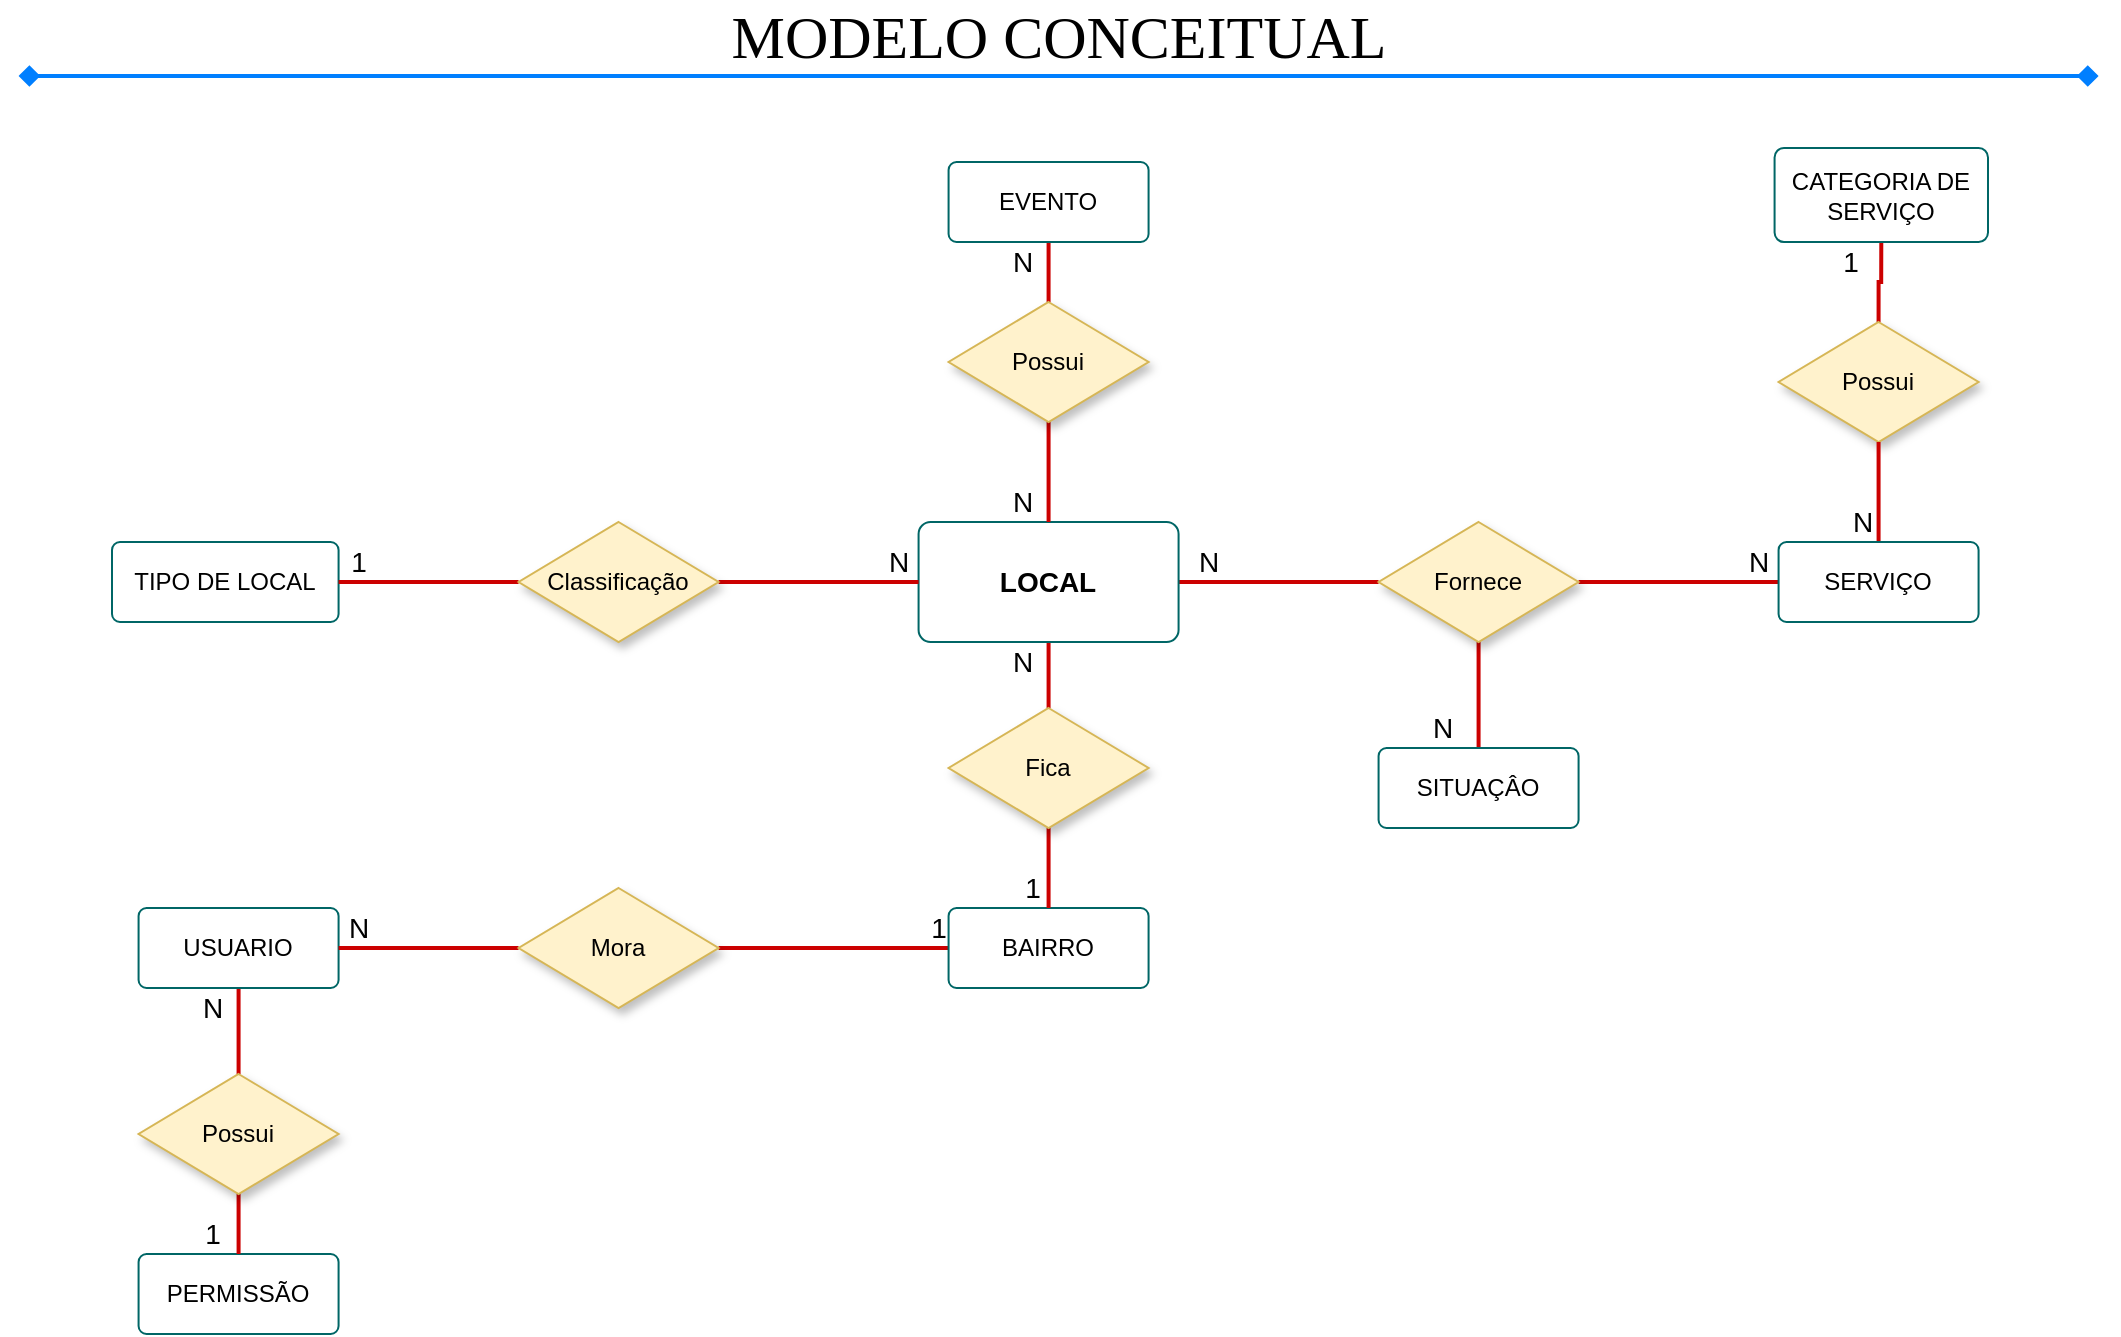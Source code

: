 <mxfile version="12.4.9" type="device" pages="2"><diagram id="Khms1wKNz4AbhcjR71mh" name="MODELO CONCEITUAL"><mxGraphModel dx="739" dy="393" grid="1" gridSize="10" guides="1" tooltips="1" connect="1" arrows="1" fold="1" page="1" pageScale="1" pageWidth="1169" pageHeight="827" math="0" shadow="0"><root><mxCell id="0"/><mxCell id="1" parent="0"/><mxCell id="tvv3dvZF3-pSpHwrGUTi-2" value="" style="endArrow=diamond;html=1;strokeColor=#007FFF;shadow=0;comic=0;strokeWidth=2;targetPerimeterSpacing=3;sourcePerimeterSpacing=7;endFill=1;startArrow=diamond;startFill=1;" parent="1" edge="1"><mxGeometry width="50" height="50" relative="1" as="geometry"><mxPoint x="63.29" y="104" as="sourcePoint"/><mxPoint x="1103.29" y="104" as="targetPoint"/></mxGeometry></mxCell><mxCell id="tvv3dvZF3-pSpHwrGUTi-3" value="&lt;font face=&quot;Lucida Console&quot; style=&quot;font-size: 30px&quot;&gt;MODELO CONCEITUAL&lt;/font&gt;" style="text;html=1;align=center;verticalAlign=middle;resizable=0;points=[];autosize=1;" parent="1" vertex="1"><mxGeometry x="423.29" y="74" width="320" height="20" as="geometry"/></mxCell><mxCell id="tvv3dvZF3-pSpHwrGUTi-4" value="TIPO DE LOCAL" style="rounded=1;arcSize=10;whiteSpace=wrap;html=1;align=center;shadow=0;glass=0;comic=0;fillColor=#ffffff;gradientColor=none;strokeColor=#006666;perimeterSpacing=0;" parent="1" vertex="1"><mxGeometry x="110" y="337" width="113.29" height="40" as="geometry"/></mxCell><mxCell id="tvv3dvZF3-pSpHwrGUTi-5" value="PERMISSÃO" style="rounded=1;arcSize=10;whiteSpace=wrap;html=1;align=center;shadow=0;glass=0;comic=0;fillColor=none;gradientColor=none;strokeColor=#006666;perimeterSpacing=0;" parent="1" vertex="1"><mxGeometry x="123.29" y="693" width="100" height="40" as="geometry"/></mxCell><mxCell id="tvv3dvZF3-pSpHwrGUTi-38" style="edgeStyle=orthogonalEdgeStyle;rounded=0;comic=0;orthogonalLoop=1;jettySize=auto;html=1;exitX=1;exitY=0.5;exitDx=0;exitDy=0;entryX=0;entryY=0.5;entryDx=0;entryDy=0;shadow=0;startArrow=none;startFill=0;sourcePerimeterSpacing=7;endArrow=none;endFill=0;targetPerimeterSpacing=3;strokeColor=#CC0000;strokeWidth=2;" parent="1" source="tvv3dvZF3-pSpHwrGUTi-6" target="tvv3dvZF3-pSpHwrGUTi-34" edge="1"><mxGeometry relative="1" as="geometry"/></mxCell><mxCell id="iBkvassujofw3E2tyVbw-7" style="edgeStyle=orthogonalEdgeStyle;rounded=0;orthogonalLoop=1;jettySize=auto;html=1;exitX=0.5;exitY=1;exitDx=0;exitDy=0;entryX=0.5;entryY=0;entryDx=0;entryDy=0;endArrow=none;endFill=0;strokeColor=#CC0000;strokeWidth=2;" parent="1" source="tvv3dvZF3-pSpHwrGUTi-6" target="iBkvassujofw3E2tyVbw-6" edge="1"><mxGeometry relative="1" as="geometry"/></mxCell><mxCell id="tvv3dvZF3-pSpHwrGUTi-6" value="&lt;font style=&quot;font-size: 14px&quot;&gt;&lt;b&gt;LOCAL&lt;/b&gt;&lt;/font&gt;" style="rounded=1;arcSize=10;whiteSpace=wrap;html=1;align=center;shadow=0;glass=0;comic=0;fillColor=none;gradientColor=none;strokeWidth=1;perimeterSpacing=0;strokeColor=#006666;" parent="1" vertex="1"><mxGeometry x="513.29" y="327" width="130" height="60" as="geometry"/></mxCell><mxCell id="tvv3dvZF3-pSpHwrGUTi-54" style="edgeStyle=orthogonalEdgeStyle;rounded=0;comic=0;orthogonalLoop=1;jettySize=auto;html=1;exitX=0.5;exitY=1;exitDx=0;exitDy=0;entryX=0.5;entryY=0;entryDx=0;entryDy=0;shadow=0;startArrow=none;startFill=0;sourcePerimeterSpacing=7;endArrow=none;endFill=0;targetPerimeterSpacing=3;strokeColor=#CC0000;strokeWidth=2;" parent="1" source="tvv3dvZF3-pSpHwrGUTi-14" target="tvv3dvZF3-pSpHwrGUTi-53" edge="1"><mxGeometry relative="1" as="geometry"/></mxCell><mxCell id="iBkvassujofw3E2tyVbw-2" style="edgeStyle=orthogonalEdgeStyle;rounded=0;orthogonalLoop=1;jettySize=auto;html=1;exitX=1;exitY=0.5;exitDx=0;exitDy=0;entryX=0;entryY=0.5;entryDx=0;entryDy=0;strokeColor=none;strokeWidth=2;endArrow=none;endFill=0;" parent="1" source="tvv3dvZF3-pSpHwrGUTi-14" target="tvv3dvZF3-pSpHwrGUTi-91" edge="1"><mxGeometry relative="1" as="geometry"/></mxCell><mxCell id="tvv3dvZF3-pSpHwrGUTi-14" value="USUARIO" style="rounded=1;arcSize=10;whiteSpace=wrap;html=1;align=center;shadow=0;glass=0;comic=0;fillColor=none;gradientColor=none;strokeColor=#006666;perimeterSpacing=0;" parent="1" vertex="1"><mxGeometry x="123.29" y="520" width="100" height="40" as="geometry"/></mxCell><mxCell id="tvv3dvZF3-pSpHwrGUTi-59" style="edgeStyle=orthogonalEdgeStyle;rounded=0;comic=0;orthogonalLoop=1;jettySize=auto;html=1;exitX=0.5;exitY=1;exitDx=0;exitDy=0;entryX=0.5;entryY=0;entryDx=0;entryDy=0;shadow=0;startArrow=none;startFill=0;sourcePerimeterSpacing=7;endArrow=none;endFill=0;targetPerimeterSpacing=3;strokeColor=#CC0000;strokeWidth=2;" parent="1" source="tvv3dvZF3-pSpHwrGUTi-23" target="tvv3dvZF3-pSpHwrGUTi-56" edge="1"><mxGeometry relative="1" as="geometry"/></mxCell><mxCell id="tvv3dvZF3-pSpHwrGUTi-23" value="EVENTO" style="rounded=1;arcSize=10;whiteSpace=wrap;html=1;align=center;shadow=0;glass=0;comic=0;fillColor=none;gradientColor=none;strokeColor=#006666;perimeterSpacing=0;" parent="1" vertex="1"><mxGeometry x="528.29" y="147" width="100" height="40" as="geometry"/></mxCell><mxCell id="tvv3dvZF3-pSpHwrGUTi-31" style="edgeStyle=orthogonalEdgeStyle;rounded=0;comic=0;orthogonalLoop=1;jettySize=auto;html=1;exitX=1;exitY=0.5;exitDx=0;exitDy=0;entryX=0;entryY=0.5;entryDx=0;entryDy=0;shadow=0;startArrow=none;startFill=0;sourcePerimeterSpacing=7;endArrow=none;endFill=0;targetPerimeterSpacing=3;strokeColor=#CC0000;strokeWidth=2;" parent="1" source="tvv3dvZF3-pSpHwrGUTi-29" target="tvv3dvZF3-pSpHwrGUTi-6" edge="1"><mxGeometry relative="1" as="geometry"/></mxCell><mxCell id="tvv3dvZF3-pSpHwrGUTi-47" style="edgeStyle=orthogonalEdgeStyle;rounded=0;comic=0;orthogonalLoop=1;jettySize=auto;html=1;exitX=0;exitY=0.5;exitDx=0;exitDy=0;entryX=1;entryY=0.5;entryDx=0;entryDy=0;shadow=0;startArrow=none;startFill=0;sourcePerimeterSpacing=7;endArrow=none;endFill=0;targetPerimeterSpacing=3;strokeColor=#CC0000;strokeWidth=2;" parent="1" source="tvv3dvZF3-pSpHwrGUTi-29" target="tvv3dvZF3-pSpHwrGUTi-4" edge="1"><mxGeometry relative="1" as="geometry"/></mxCell><mxCell id="tvv3dvZF3-pSpHwrGUTi-29" value="Classificação" style="shape=rhombus;perimeter=rhombusPerimeter;whiteSpace=wrap;html=1;align=center;rounded=0;shadow=1;glass=0;comic=0;fillColor=#fff2cc;strokeColor=#d6b656;" parent="1" vertex="1"><mxGeometry x="313.29" y="327" width="100" height="60" as="geometry"/></mxCell><mxCell id="tvv3dvZF3-pSpHwrGUTi-42" style="edgeStyle=orthogonalEdgeStyle;rounded=0;comic=0;orthogonalLoop=1;jettySize=auto;html=1;exitX=0.5;exitY=0;exitDx=0;exitDy=0;entryX=0.5;entryY=1;entryDx=0;entryDy=0;shadow=0;startArrow=none;startFill=0;sourcePerimeterSpacing=7;endArrow=none;endFill=0;targetPerimeterSpacing=3;strokeColor=#CC0000;strokeWidth=2;" parent="1" source="tvv3dvZF3-pSpHwrGUTi-33" target="tvv3dvZF3-pSpHwrGUTi-37" edge="1"><mxGeometry relative="1" as="geometry"/></mxCell><mxCell id="tvv3dvZF3-pSpHwrGUTi-33" value="Possui" style="shape=rhombus;perimeter=rhombusPerimeter;whiteSpace=wrap;html=1;align=center;rounded=0;shadow=1;glass=0;comic=0;fillColor=#fff2cc;strokeColor=#d6b656;" parent="1" vertex="1"><mxGeometry x="943.29" y="227" width="100" height="60" as="geometry"/></mxCell><mxCell id="tvv3dvZF3-pSpHwrGUTi-39" style="edgeStyle=orthogonalEdgeStyle;rounded=0;comic=0;orthogonalLoop=1;jettySize=auto;html=1;exitX=1;exitY=0.5;exitDx=0;exitDy=0;entryX=0;entryY=0.5;entryDx=0;entryDy=0;shadow=0;startArrow=none;startFill=0;sourcePerimeterSpacing=7;endArrow=none;endFill=0;targetPerimeterSpacing=3;strokeColor=#CC0000;strokeWidth=2;" parent="1" source="tvv3dvZF3-pSpHwrGUTi-34" target="tvv3dvZF3-pSpHwrGUTi-36" edge="1"><mxGeometry relative="1" as="geometry"/></mxCell><mxCell id="tvv3dvZF3-pSpHwrGUTi-80" style="edgeStyle=orthogonalEdgeStyle;rounded=0;comic=0;orthogonalLoop=1;jettySize=auto;html=1;exitX=0.5;exitY=1;exitDx=0;exitDy=0;entryX=0.5;entryY=0;entryDx=0;entryDy=0;shadow=0;startArrow=none;startFill=0;sourcePerimeterSpacing=7;endArrow=none;endFill=0;targetPerimeterSpacing=3;strokeColor=#CC0000;strokeWidth=2;" parent="1" source="tvv3dvZF3-pSpHwrGUTi-34" target="tvv3dvZF3-pSpHwrGUTi-48" edge="1"><mxGeometry relative="1" as="geometry"/></mxCell><mxCell id="tvv3dvZF3-pSpHwrGUTi-34" value="Fornece" style="shape=rhombus;perimeter=rhombusPerimeter;whiteSpace=wrap;html=1;align=center;rounded=0;shadow=1;glass=0;comic=0;fillColor=#fff2cc;strokeColor=#d6b656;" parent="1" vertex="1"><mxGeometry x="743.29" y="327" width="100" height="60" as="geometry"/></mxCell><mxCell id="tvv3dvZF3-pSpHwrGUTi-41" style="edgeStyle=orthogonalEdgeStyle;rounded=0;comic=0;orthogonalLoop=1;jettySize=auto;html=1;exitX=0.5;exitY=0;exitDx=0;exitDy=0;shadow=0;startArrow=none;startFill=0;sourcePerimeterSpacing=7;endArrow=none;endFill=0;targetPerimeterSpacing=3;strokeColor=#CC0000;strokeWidth=2;entryX=0.5;entryY=1;entryDx=0;entryDy=0;" parent="1" source="tvv3dvZF3-pSpHwrGUTi-36" target="tvv3dvZF3-pSpHwrGUTi-33" edge="1"><mxGeometry relative="1" as="geometry"><mxPoint x="993.29" y="317" as="targetPoint"/></mxGeometry></mxCell><mxCell id="tvv3dvZF3-pSpHwrGUTi-36" value="SERVIÇO" style="rounded=1;arcSize=10;whiteSpace=wrap;html=1;align=center;shadow=0;glass=0;comic=0;fillColor=none;gradientColor=none;strokeWidth=1;perimeterSpacing=0;strokeColor=#006666;" parent="1" vertex="1"><mxGeometry x="943.29" y="337" width="100" height="40" as="geometry"/></mxCell><mxCell id="tvv3dvZF3-pSpHwrGUTi-37" value="CATEGORIA DE SERVIÇO" style="rounded=1;arcSize=10;whiteSpace=wrap;html=1;align=center;shadow=0;glass=0;comic=0;fillColor=none;gradientColor=none;strokeWidth=1;perimeterSpacing=0;strokeColor=#006666;" parent="1" vertex="1"><mxGeometry x="941.29" y="140" width="106.71" height="47" as="geometry"/></mxCell><mxCell id="tvv3dvZF3-pSpHwrGUTi-48" value="SITUAÇÂO" style="rounded=1;arcSize=10;whiteSpace=wrap;html=1;align=center;shadow=0;glass=0;comic=0;fillColor=none;gradientColor=none;strokeColor=#006666;perimeterSpacing=0;" parent="1" vertex="1"><mxGeometry x="743.29" y="440" width="100" height="40" as="geometry"/></mxCell><mxCell id="tvv3dvZF3-pSpHwrGUTi-55" style="edgeStyle=orthogonalEdgeStyle;rounded=0;comic=0;orthogonalLoop=1;jettySize=auto;html=1;exitX=0.5;exitY=1;exitDx=0;exitDy=0;entryX=0.5;entryY=0;entryDx=0;entryDy=0;shadow=0;startArrow=none;startFill=0;sourcePerimeterSpacing=7;endArrow=none;endFill=0;targetPerimeterSpacing=3;strokeColor=#CC0000;strokeWidth=2;" parent="1" source="tvv3dvZF3-pSpHwrGUTi-53" target="tvv3dvZF3-pSpHwrGUTi-5" edge="1"><mxGeometry relative="1" as="geometry"/></mxCell><mxCell id="tvv3dvZF3-pSpHwrGUTi-53" value="Possui" style="shape=rhombus;perimeter=rhombusPerimeter;whiteSpace=wrap;html=1;align=center;rounded=0;shadow=1;glass=0;comic=0;fillColor=#fff2cc;strokeColor=#d6b656;" parent="1" vertex="1"><mxGeometry x="123.29" y="603" width="100" height="60" as="geometry"/></mxCell><mxCell id="tvv3dvZF3-pSpHwrGUTi-60" style="edgeStyle=orthogonalEdgeStyle;rounded=0;comic=0;orthogonalLoop=1;jettySize=auto;html=1;exitX=0.5;exitY=1;exitDx=0;exitDy=0;entryX=0.5;entryY=0;entryDx=0;entryDy=0;shadow=0;startArrow=none;startFill=0;sourcePerimeterSpacing=7;endArrow=none;endFill=0;targetPerimeterSpacing=3;strokeColor=#CC0000;strokeWidth=2;" parent="1" source="tvv3dvZF3-pSpHwrGUTi-56" target="tvv3dvZF3-pSpHwrGUTi-6" edge="1"><mxGeometry relative="1" as="geometry"><mxPoint x="578.286" y="307.571" as="targetPoint"/></mxGeometry></mxCell><mxCell id="tvv3dvZF3-pSpHwrGUTi-56" value="Possui" style="shape=rhombus;perimeter=rhombusPerimeter;whiteSpace=wrap;html=1;align=center;rounded=0;shadow=1;glass=0;comic=0;fillColor=#fff2cc;strokeColor=#d6b656;" parent="1" vertex="1"><mxGeometry x="528.29" y="217" width="100" height="60" as="geometry"/></mxCell><mxCell id="tvv3dvZF3-pSpHwrGUTi-71" value="1" style="text;html=1;align=center;verticalAlign=middle;resizable=0;points=[];autosize=1;fontSize=14;" parent="1" vertex="1"><mxGeometry x="223.29" y="337" width="20" height="20" as="geometry"/></mxCell><mxCell id="tvv3dvZF3-pSpHwrGUTi-72" value="N" style="text;html=1;align=center;verticalAlign=middle;resizable=0;points=[];autosize=1;fontSize=14;" parent="1" vertex="1"><mxGeometry x="488.29" y="337" width="30" height="20" as="geometry"/></mxCell><mxCell id="tvv3dvZF3-pSpHwrGUTi-74" value="N" style="text;html=1;align=center;verticalAlign=middle;resizable=0;points=[];autosize=1;fontSize=14;" parent="1" vertex="1"><mxGeometry x="918.29" y="337" width="30" height="20" as="geometry"/></mxCell><mxCell id="tvv3dvZF3-pSpHwrGUTi-75" value="N" style="text;html=1;align=center;verticalAlign=middle;resizable=0;points=[];autosize=1;fontSize=14;" parent="1" vertex="1"><mxGeometry x="760" y="420" width="30" height="20" as="geometry"/></mxCell><mxCell id="tvv3dvZF3-pSpHwrGUTi-81" value="N" style="text;html=1;align=center;verticalAlign=middle;resizable=0;points=[];autosize=1;fontSize=14;" parent="1" vertex="1"><mxGeometry x="550" y="307" width="30" height="20" as="geometry"/></mxCell><mxCell id="tvv3dvZF3-pSpHwrGUTi-83" value="N" style="text;html=1;align=center;verticalAlign=middle;resizable=0;points=[];autosize=1;fontSize=14;" parent="1" vertex="1"><mxGeometry x="550" y="187" width="30" height="20" as="geometry"/></mxCell><mxCell id="tvv3dvZF3-pSpHwrGUTi-84" value="N" style="text;html=1;align=center;verticalAlign=middle;resizable=0;points=[];autosize=1;fontSize=14;" parent="1" vertex="1"><mxGeometry x="643.29" y="337" width="30" height="20" as="geometry"/></mxCell><mxCell id="iBkvassujofw3E2tyVbw-3" style="edgeStyle=orthogonalEdgeStyle;rounded=0;orthogonalLoop=1;jettySize=auto;html=1;exitX=0;exitY=0.5;exitDx=0;exitDy=0;endArrow=none;endFill=0;strokeColor=#CC0000;strokeWidth=2;" parent="1" source="tvv3dvZF3-pSpHwrGUTi-91" target="tvv3dvZF3-pSpHwrGUTi-14" edge="1"><mxGeometry relative="1" as="geometry"/></mxCell><mxCell id="iBkvassujofw3E2tyVbw-4" style="edgeStyle=orthogonalEdgeStyle;rounded=0;orthogonalLoop=1;jettySize=auto;html=1;exitX=1;exitY=0.5;exitDx=0;exitDy=0;entryX=0;entryY=0.5;entryDx=0;entryDy=0;endArrow=none;endFill=0;strokeColor=#CC0000;strokeWidth=2;" parent="1" source="tvv3dvZF3-pSpHwrGUTi-91" target="iBkvassujofw3E2tyVbw-1" edge="1"><mxGeometry relative="1" as="geometry"/></mxCell><mxCell id="tvv3dvZF3-pSpHwrGUTi-91" value="Mora" style="shape=rhombus;perimeter=rhombusPerimeter;whiteSpace=wrap;html=1;align=center;rounded=0;shadow=1;glass=0;comic=0;fillColor=#fff2cc;strokeColor=#d6b656;" parent="1" vertex="1"><mxGeometry x="313.29" y="510" width="100" height="60" as="geometry"/></mxCell><mxCell id="tvv3dvZF3-pSpHwrGUTi-100" value="1" style="text;html=1;align=center;verticalAlign=middle;resizable=0;points=[];autosize=1;fontSize=14;" parent="1" vertex="1"><mxGeometry x="150" y="673" width="20" height="20" as="geometry"/></mxCell><mxCell id="tvv3dvZF3-pSpHwrGUTi-102" value="N" style="text;html=1;align=center;verticalAlign=middle;resizable=0;points=[];autosize=1;fontSize=14;" parent="1" vertex="1"><mxGeometry x="145.0" y="560" width="30" height="20" as="geometry"/></mxCell><mxCell id="tvv3dvZF3-pSpHwrGUTi-104" value="N" style="text;html=1;align=center;verticalAlign=middle;resizable=0;points=[];autosize=1;fontSize=14;" parent="1" vertex="1"><mxGeometry x="218.29" y="520" width="30" height="20" as="geometry"/></mxCell><mxCell id="tvv3dvZF3-pSpHwrGUTi-110" value="N" style="text;html=1;align=center;verticalAlign=middle;resizable=0;points=[];autosize=1;fontSize=14;" parent="1" vertex="1"><mxGeometry x="970" y="317" width="30" height="20" as="geometry"/></mxCell><mxCell id="tvv3dvZF3-pSpHwrGUTi-112" value="1" style="text;html=1;align=center;verticalAlign=middle;resizable=0;points=[];autosize=1;fontSize=14;" parent="1" vertex="1"><mxGeometry x="968.93" y="187" width="20" height="20" as="geometry"/></mxCell><mxCell id="iBkvassujofw3E2tyVbw-1" value="BAIRRO" style="rounded=1;arcSize=10;whiteSpace=wrap;html=1;align=center;shadow=0;glass=0;comic=0;fillColor=none;gradientColor=none;strokeColor=#006666;perimeterSpacing=0;" parent="1" vertex="1"><mxGeometry x="528.29" y="520" width="100" height="40" as="geometry"/></mxCell><mxCell id="iBkvassujofw3E2tyVbw-5" value="1" style="text;html=1;align=center;verticalAlign=middle;resizable=0;points=[];autosize=1;fontSize=14;" parent="1" vertex="1"><mxGeometry x="513.29" y="520" width="20" height="20" as="geometry"/></mxCell><mxCell id="iBkvassujofw3E2tyVbw-8" style="edgeStyle=orthogonalEdgeStyle;rounded=0;orthogonalLoop=1;jettySize=auto;html=1;exitX=0.5;exitY=1;exitDx=0;exitDy=0;entryX=0.5;entryY=0;entryDx=0;entryDy=0;endArrow=none;endFill=0;strokeColor=#CC0000;strokeWidth=2;" parent="1" source="iBkvassujofw3E2tyVbw-6" target="iBkvassujofw3E2tyVbw-1" edge="1"><mxGeometry relative="1" as="geometry"/></mxCell><mxCell id="iBkvassujofw3E2tyVbw-6" value="Fica" style="shape=rhombus;perimeter=rhombusPerimeter;whiteSpace=wrap;html=1;align=center;rounded=0;shadow=1;glass=0;comic=0;fillColor=#fff2cc;strokeColor=#d6b656;" parent="1" vertex="1"><mxGeometry x="528.29" y="420" width="100" height="60" as="geometry"/></mxCell><mxCell id="iBkvassujofw3E2tyVbw-9" value="1" style="text;html=1;align=center;verticalAlign=middle;resizable=0;points=[];autosize=1;fontSize=14;" parent="1" vertex="1"><mxGeometry x="560" y="500" width="20" height="20" as="geometry"/></mxCell><mxCell id="iBkvassujofw3E2tyVbw-11" value="N" style="text;html=1;align=center;verticalAlign=middle;resizable=0;points=[];autosize=1;fontSize=14;" parent="1" vertex="1"><mxGeometry x="550" y="387" width="30" height="20" as="geometry"/></mxCell></root></mxGraphModel></diagram><diagram id="lwx9jkAVAc94Fm225BPm" name="MODELO LÓGICO"><mxGraphModel dx="1232" dy="655" grid="1" gridSize="10" guides="1" tooltips="1" connect="1" arrows="1" fold="1" page="1" pageScale="1" pageWidth="1169" pageHeight="827" math="0" shadow="0"><root><mxCell id="I4Ug3V2UQ2K6phoV39cH-0"/><mxCell id="I4Ug3V2UQ2K6phoV39cH-1" parent="I4Ug3V2UQ2K6phoV39cH-0"/><mxCell id="keiUx2ehNSkFtJ0cp4pg-2" value="Categoria" style="swimlane;fontStyle=1;childLayout=stackLayout;horizontal=1;startSize=26;fillColor=#e0e0e0;horizontalStack=0;resizeParent=1;resizeParentMax=0;resizeLast=0;collapsible=1;marginBottom=0;swimlaneFillColor=#ffffff;align=center;fontSize=12;" parent="I4Ug3V2UQ2K6phoV39cH-1" vertex="1"><mxGeometry x="840" y="130" width="230" height="82" as="geometry"><mxRectangle x="930" y="160" width="90" height="26" as="alternateBounds"/></mxGeometry></mxCell><mxCell id="keiUx2ehNSkFtJ0cp4pg-3" value="IdCategoria : int" style="shape=partialRectangle;top=0;left=0;right=0;bottom=1;align=left;verticalAlign=middle;fillColor=none;spacingLeft=34;spacingRight=4;overflow=hidden;rotatable=0;points=[[0,0.5],[1,0.5]];portConstraint=eastwest;dropTarget=0;fontStyle=5;fontSize=12;" parent="keiUx2ehNSkFtJ0cp4pg-2" vertex="1"><mxGeometry y="26" width="230" height="30" as="geometry"/></mxCell><mxCell id="keiUx2ehNSkFtJ0cp4pg-4" value="PK" style="shape=partialRectangle;top=0;left=0;bottom=0;fillColor=none;align=left;verticalAlign=middle;spacingLeft=4;spacingRight=4;overflow=hidden;rotatable=0;points=[];portConstraint=eastwest;part=1;fontSize=12;" parent="keiUx2ehNSkFtJ0cp4pg-3" vertex="1" connectable="0"><mxGeometry width="30" height="30" as="geometry"/></mxCell><mxCell id="keiUx2ehNSkFtJ0cp4pg-5" value="NomeCategoria : VARCHAR(255)" style="shape=partialRectangle;top=0;left=0;right=0;bottom=0;align=left;verticalAlign=top;fillColor=none;spacingLeft=34;spacingRight=4;overflow=hidden;rotatable=0;points=[[0,0.5],[1,0.5]];portConstraint=eastwest;dropTarget=0;fontSize=12;" parent="keiUx2ehNSkFtJ0cp4pg-2" vertex="1"><mxGeometry y="56" width="230" height="26" as="geometry"/></mxCell><mxCell id="keiUx2ehNSkFtJ0cp4pg-6" value="" style="shape=partialRectangle;top=0;left=0;bottom=0;fillColor=none;align=left;verticalAlign=top;spacingLeft=4;spacingRight=4;overflow=hidden;rotatable=0;points=[];portConstraint=eastwest;part=1;fontSize=12;" parent="keiUx2ehNSkFtJ0cp4pg-5" vertex="1" connectable="0"><mxGeometry width="30" height="26" as="geometry"/></mxCell><mxCell id="keiUx2ehNSkFtJ0cp4pg-9" value="TipoLocal" style="swimlane;fontStyle=1;childLayout=stackLayout;horizontal=1;startSize=26;fillColor=#e0e0e0;horizontalStack=0;resizeParent=1;resizeParentMax=0;resizeLast=0;collapsible=1;marginBottom=0;swimlaneFillColor=#ffffff;align=center;fontSize=12;" parent="I4Ug3V2UQ2K6phoV39cH-1" vertex="1"><mxGeometry x="467.93" y="550" width="230" height="82" as="geometry"/></mxCell><mxCell id="keiUx2ehNSkFtJ0cp4pg-10" value="IdTipoLocal : int" style="shape=partialRectangle;top=0;left=0;right=0;bottom=1;align=left;verticalAlign=middle;fillColor=none;spacingLeft=34;spacingRight=4;overflow=hidden;rotatable=0;points=[[0,0.5],[1,0.5]];portConstraint=eastwest;dropTarget=0;fontStyle=5;fontSize=12;" parent="keiUx2ehNSkFtJ0cp4pg-9" vertex="1"><mxGeometry y="26" width="230" height="30" as="geometry"/></mxCell><mxCell id="keiUx2ehNSkFtJ0cp4pg-11" value="PK" style="shape=partialRectangle;top=0;left=0;bottom=0;fillColor=none;align=left;verticalAlign=middle;spacingLeft=4;spacingRight=4;overflow=hidden;rotatable=0;points=[];portConstraint=eastwest;part=1;fontSize=12;" parent="keiUx2ehNSkFtJ0cp4pg-10" vertex="1" connectable="0"><mxGeometry width="30" height="30" as="geometry"/></mxCell><mxCell id="keiUx2ehNSkFtJ0cp4pg-12" value="NomeTipoLocal : VARCHAR(255)" style="shape=partialRectangle;top=0;left=0;right=0;bottom=0;align=left;verticalAlign=top;fillColor=none;spacingLeft=34;spacingRight=4;overflow=hidden;rotatable=0;points=[[0,0.5],[1,0.5]];portConstraint=eastwest;dropTarget=0;fontSize=12;" parent="keiUx2ehNSkFtJ0cp4pg-9" vertex="1"><mxGeometry y="56" width="230" height="26" as="geometry"/></mxCell><mxCell id="keiUx2ehNSkFtJ0cp4pg-13" value="" style="shape=partialRectangle;top=0;left=0;bottom=0;fillColor=none;align=left;verticalAlign=top;spacingLeft=4;spacingRight=4;overflow=hidden;rotatable=0;points=[];portConstraint=eastwest;part=1;fontSize=12;" parent="keiUx2ehNSkFtJ0cp4pg-12" vertex="1" connectable="0"><mxGeometry width="30" height="26" as="geometry"/></mxCell><mxCell id="keiUx2ehNSkFtJ0cp4pg-16" value="Permissao" style="swimlane;fontStyle=1;childLayout=stackLayout;horizontal=1;startSize=26;fillColor=#e0e0e0;horizontalStack=0;resizeParent=1;resizeParentMax=0;resizeLast=0;collapsible=1;marginBottom=0;swimlaneFillColor=#ffffff;align=center;fontSize=12;" parent="I4Ug3V2UQ2K6phoV39cH-1" vertex="1"><mxGeometry x="105.43" y="700" width="230.14" height="82" as="geometry"/></mxCell><mxCell id="keiUx2ehNSkFtJ0cp4pg-17" value="IdPermissao : int" style="shape=partialRectangle;top=0;left=0;right=0;bottom=1;align=left;verticalAlign=middle;fillColor=none;spacingLeft=34;spacingRight=4;overflow=hidden;rotatable=0;points=[[0,0.5],[1,0.5]];portConstraint=eastwest;dropTarget=0;fontStyle=5;fontSize=12;" parent="keiUx2ehNSkFtJ0cp4pg-16" vertex="1"><mxGeometry y="26" width="230.14" height="30" as="geometry"/></mxCell><mxCell id="keiUx2ehNSkFtJ0cp4pg-18" value="PK" style="shape=partialRectangle;top=0;left=0;bottom=0;fillColor=none;align=left;verticalAlign=middle;spacingLeft=4;spacingRight=4;overflow=hidden;rotatable=0;points=[];portConstraint=eastwest;part=1;fontSize=12;" parent="keiUx2ehNSkFtJ0cp4pg-17" vertex="1" connectable="0"><mxGeometry width="30.48" height="30" as="geometry"/></mxCell><mxCell id="keiUx2ehNSkFtJ0cp4pg-19" value="NomePermissao : VARCHAR(255)" style="shape=partialRectangle;top=0;left=0;right=0;bottom=0;align=left;verticalAlign=top;fillColor=none;spacingLeft=34;spacingRight=4;overflow=hidden;rotatable=0;points=[[0,0.5],[1,0.5]];portConstraint=eastwest;dropTarget=0;fontSize=12;" parent="keiUx2ehNSkFtJ0cp4pg-16" vertex="1"><mxGeometry y="56" width="230.14" height="26" as="geometry"/></mxCell><mxCell id="keiUx2ehNSkFtJ0cp4pg-20" value="" style="shape=partialRectangle;top=0;left=0;bottom=0;fillColor=none;align=left;verticalAlign=top;spacingLeft=4;spacingRight=4;overflow=hidden;rotatable=0;points=[];portConstraint=eastwest;part=1;fontSize=12;" parent="keiUx2ehNSkFtJ0cp4pg-19" vertex="1" connectable="0"><mxGeometry width="30" height="26" as="geometry"/></mxCell><mxCell id="keiUx2ehNSkFtJ0cp4pg-23" value="Evento" style="swimlane;fontStyle=1;childLayout=stackLayout;horizontal=1;startSize=26;fillColor=#e0e0e0;horizontalStack=0;resizeParent=1;resizeParentMax=0;resizeLast=0;collapsible=1;marginBottom=0;swimlaneFillColor=#ffffff;align=center;fontSize=12;" parent="I4Ug3V2UQ2K6phoV39cH-1" vertex="1"><mxGeometry x="80" y="130" width="220" height="170" as="geometry"/></mxCell><mxCell id="keiUx2ehNSkFtJ0cp4pg-24" value="IdEvento : int" style="shape=partialRectangle;top=0;left=0;right=0;bottom=1;align=left;verticalAlign=middle;fillColor=none;spacingLeft=34;spacingRight=4;overflow=hidden;rotatable=0;points=[[0,0.5],[1,0.5]];portConstraint=eastwest;dropTarget=0;fontStyle=5;fontSize=12;" parent="keiUx2ehNSkFtJ0cp4pg-23" vertex="1"><mxGeometry y="26" width="220" height="30" as="geometry"/></mxCell><mxCell id="keiUx2ehNSkFtJ0cp4pg-25" value="PK" style="shape=partialRectangle;top=0;left=0;bottom=0;fillColor=none;align=left;verticalAlign=middle;spacingLeft=4;spacingRight=4;overflow=hidden;rotatable=0;points=[];portConstraint=eastwest;part=1;fontSize=12;" parent="keiUx2ehNSkFtJ0cp4pg-24" vertex="1" connectable="0"><mxGeometry width="30" height="30" as="geometry"/></mxCell><mxCell id="keiUx2ehNSkFtJ0cp4pg-26" value="NomeEvento : VARCHAR(255)" style="shape=partialRectangle;top=0;left=0;right=0;bottom=0;align=left;verticalAlign=top;fillColor=none;spacingLeft=34;spacingRight=4;overflow=hidden;rotatable=0;points=[[0,0.5],[1,0.5]];portConstraint=eastwest;dropTarget=0;fontSize=12;" parent="keiUx2ehNSkFtJ0cp4pg-23" vertex="1"><mxGeometry y="56" width="220" height="26" as="geometry"/></mxCell><mxCell id="keiUx2ehNSkFtJ0cp4pg-27" value="" style="shape=partialRectangle;top=0;left=0;bottom=0;fillColor=none;align=left;verticalAlign=top;spacingLeft=4;spacingRight=4;overflow=hidden;rotatable=0;points=[];portConstraint=eastwest;part=1;fontSize=12;" parent="keiUx2ehNSkFtJ0cp4pg-26" vertex="1" connectable="0"><mxGeometry width="30" height="26" as="geometry"/></mxCell><mxCell id="keiUx2ehNSkFtJ0cp4pg-28" value="Descricao : Text" style="shape=partialRectangle;top=0;left=0;right=0;bottom=0;align=left;verticalAlign=top;fillColor=none;spacingLeft=34;spacingRight=4;overflow=hidden;rotatable=0;points=[[0,0.5],[1,0.5]];portConstraint=eastwest;dropTarget=0;fontSize=12;" parent="keiUx2ehNSkFtJ0cp4pg-23" vertex="1"><mxGeometry y="82" width="220" height="26" as="geometry"/></mxCell><mxCell id="keiUx2ehNSkFtJ0cp4pg-29" value="" style="shape=partialRectangle;top=0;left=0;bottom=0;fillColor=none;align=left;verticalAlign=top;spacingLeft=4;spacingRight=4;overflow=hidden;rotatable=0;points=[];portConstraint=eastwest;part=1;fontSize=12;" parent="keiUx2ehNSkFtJ0cp4pg-28" vertex="1" connectable="0"><mxGeometry width="30" height="26" as="geometry"/></mxCell><mxCell id="keiUx2ehNSkFtJ0cp4pg-30" value="DataInicio : DATE" style="shape=partialRectangle;top=0;left=0;right=0;bottom=0;align=left;verticalAlign=top;fillColor=none;spacingLeft=34;spacingRight=4;overflow=hidden;rotatable=0;points=[[0,0.5],[1,0.5]];portConstraint=eastwest;dropTarget=0;fontSize=12;" parent="keiUx2ehNSkFtJ0cp4pg-23" vertex="1"><mxGeometry y="108" width="220" height="26" as="geometry"/></mxCell><mxCell id="keiUx2ehNSkFtJ0cp4pg-31" value="" style="shape=partialRectangle;top=0;left=0;bottom=0;fillColor=none;align=left;verticalAlign=top;spacingLeft=4;spacingRight=4;overflow=hidden;rotatable=0;points=[];portConstraint=eastwest;part=1;fontSize=12;" parent="keiUx2ehNSkFtJ0cp4pg-30" vertex="1" connectable="0"><mxGeometry width="30" height="26" as="geometry"/></mxCell><mxCell id="keiUx2ehNSkFtJ0cp4pg-32" value="DataTermino: DATE" style="shape=partialRectangle;top=0;left=0;right=0;bottom=0;align=left;verticalAlign=top;fillColor=none;spacingLeft=34;spacingRight=4;overflow=hidden;rotatable=0;points=[[0,0.5],[1,0.5]];portConstraint=eastwest;dropTarget=0;fontSize=12;" parent="keiUx2ehNSkFtJ0cp4pg-23" vertex="1"><mxGeometry y="134" width="220" height="26" as="geometry"/></mxCell><mxCell id="keiUx2ehNSkFtJ0cp4pg-33" value="" style="shape=partialRectangle;top=0;left=0;bottom=0;fillColor=none;align=left;verticalAlign=top;spacingLeft=4;spacingRight=4;overflow=hidden;rotatable=0;points=[];portConstraint=eastwest;part=1;fontSize=12;" parent="keiUx2ehNSkFtJ0cp4pg-32" vertex="1" connectable="0"><mxGeometry width="30" height="26" as="geometry"/></mxCell><mxCell id="keiUx2ehNSkFtJ0cp4pg-34" value="" style="shape=partialRectangle;top=0;left=0;right=0;bottom=0;align=left;verticalAlign=top;fillColor=none;spacingLeft=34;spacingRight=4;overflow=hidden;rotatable=0;points=[[0,0.5],[1,0.5]];portConstraint=eastwest;dropTarget=0;fontSize=12;" parent="keiUx2ehNSkFtJ0cp4pg-23" vertex="1"><mxGeometry y="160" width="220" height="10" as="geometry"/></mxCell><mxCell id="keiUx2ehNSkFtJ0cp4pg-35" value="" style="shape=partialRectangle;top=0;left=0;bottom=0;fillColor=none;align=left;verticalAlign=top;spacingLeft=4;spacingRight=4;overflow=hidden;rotatable=0;points=[];portConstraint=eastwest;part=1;fontSize=12;" parent="keiUx2ehNSkFtJ0cp4pg-34" vertex="1" connectable="0"><mxGeometry width="30" height="10" as="geometry"/></mxCell><mxCell id="keiUx2ehNSkFtJ0cp4pg-36" value="Servicos" style="swimlane;fontStyle=1;childLayout=stackLayout;horizontal=1;startSize=26;fillColor=#e0e0e0;horizontalStack=0;resizeParent=1;resizeParentMax=0;resizeLast=0;collapsible=1;marginBottom=0;swimlaneFillColor=#ffffff;align=center;fontSize=12;" parent="I4Ug3V2UQ2K6phoV39cH-1" vertex="1"><mxGeometry x="830" y="270" width="240" height="112" as="geometry"/></mxCell><mxCell id="keiUx2ehNSkFtJ0cp4pg-37" value="IdServico : int" style="shape=partialRectangle;top=0;left=0;right=0;bottom=0;align=left;verticalAlign=middle;fillColor=none;spacingLeft=60;spacingRight=4;overflow=hidden;rotatable=0;points=[[0,0.5],[1,0.5]];portConstraint=eastwest;dropTarget=0;fontStyle=5;fontSize=12;" parent="keiUx2ehNSkFtJ0cp4pg-36" vertex="1"><mxGeometry y="26" width="240" height="30" as="geometry"/></mxCell><mxCell id="keiUx2ehNSkFtJ0cp4pg-38" value="PK" style="shape=partialRectangle;fontStyle=1;top=0;left=0;bottom=0;fillColor=none;align=left;verticalAlign=middle;spacingLeft=4;spacingRight=4;overflow=hidden;rotatable=0;points=[];portConstraint=eastwest;part=1;fontSize=12;" parent="keiUx2ehNSkFtJ0cp4pg-37" vertex="1" connectable="0"><mxGeometry width="56" height="30" as="geometry"/></mxCell><mxCell id="keiUx2ehNSkFtJ0cp4pg-39" value="IdCategoria : int" style="shape=partialRectangle;top=0;left=0;right=0;bottom=1;align=left;verticalAlign=middle;fillColor=none;spacingLeft=60;spacingRight=4;overflow=hidden;rotatable=0;points=[[0,0.5],[1,0.5]];portConstraint=eastwest;dropTarget=0;fontStyle=5;fontSize=12;" parent="keiUx2ehNSkFtJ0cp4pg-36" vertex="1"><mxGeometry y="56" width="240" height="30" as="geometry"/></mxCell><mxCell id="keiUx2ehNSkFtJ0cp4pg-40" value="FK1" style="shape=partialRectangle;fontStyle=1;top=0;left=0;bottom=0;fillColor=none;align=left;verticalAlign=middle;spacingLeft=4;spacingRight=4;overflow=hidden;rotatable=0;points=[];portConstraint=eastwest;part=1;fontSize=12;" parent="keiUx2ehNSkFtJ0cp4pg-39" vertex="1" connectable="0"><mxGeometry width="56" height="30" as="geometry"/></mxCell><mxCell id="keiUx2ehNSkFtJ0cp4pg-41" value="NomeServico : VARCHAR(255)" style="shape=partialRectangle;top=0;left=0;right=0;bottom=0;align=left;verticalAlign=top;fillColor=none;spacingLeft=60;spacingRight=4;overflow=hidden;rotatable=0;points=[[0,0.5],[1,0.5]];portConstraint=eastwest;dropTarget=0;fontSize=12;" parent="keiUx2ehNSkFtJ0cp4pg-36" vertex="1"><mxGeometry y="86" width="240" height="26" as="geometry"/></mxCell><mxCell id="keiUx2ehNSkFtJ0cp4pg-42" value="" style="shape=partialRectangle;top=0;left=0;bottom=0;fillColor=none;align=left;verticalAlign=top;spacingLeft=4;spacingRight=4;overflow=hidden;rotatable=0;points=[];portConstraint=eastwest;part=1;fontSize=12;" parent="keiUx2ehNSkFtJ0cp4pg-41" vertex="1" connectable="0"><mxGeometry width="56" height="26" as="geometry"/></mxCell><mxCell id="keiUx2ehNSkFtJ0cp4pg-44" value="Usuario" style="swimlane;fontStyle=1;childLayout=stackLayout;horizontal=1;startSize=26;fillColor=#e0e0e0;horizontalStack=0;resizeParent=1;resizeParentMax=0;resizeLast=0;collapsible=1;marginBottom=0;swimlaneFillColor=#ffffff;align=center;fontSize=12;" parent="I4Ug3V2UQ2K6phoV39cH-1" vertex="1"><mxGeometry x="105.43" y="340" width="240.14" height="294" as="geometry"/></mxCell><mxCell id="keiUx2ehNSkFtJ0cp4pg-45" value="IdUsuario: int" style="shape=partialRectangle;top=0;left=0;right=0;bottom=0;align=left;verticalAlign=middle;fillColor=none;spacingLeft=60;spacingRight=4;overflow=hidden;rotatable=0;points=[[0,0.5],[1,0.5]];portConstraint=eastwest;dropTarget=0;fontStyle=5;fontSize=12;" parent="keiUx2ehNSkFtJ0cp4pg-44" vertex="1"><mxGeometry y="26" width="240.14" height="30" as="geometry"/></mxCell><mxCell id="keiUx2ehNSkFtJ0cp4pg-46" value="PK" style="shape=partialRectangle;fontStyle=1;top=0;left=0;bottom=0;fillColor=none;align=left;verticalAlign=middle;spacingLeft=4;spacingRight=4;overflow=hidden;rotatable=0;points=[];portConstraint=eastwest;part=1;fontSize=12;" parent="keiUx2ehNSkFtJ0cp4pg-45" vertex="1" connectable="0"><mxGeometry width="56" height="30" as="geometry"/></mxCell><mxCell id="keiUx2ehNSkFtJ0cp4pg-47" value="IdPermissao : int" style="shape=partialRectangle;top=0;left=0;right=0;bottom=1;align=left;verticalAlign=middle;fillColor=none;spacingLeft=60;spacingRight=4;overflow=hidden;rotatable=0;points=[[0,0.5],[1,0.5]];portConstraint=eastwest;dropTarget=0;fontStyle=5;fontSize=12;" parent="keiUx2ehNSkFtJ0cp4pg-44" vertex="1"><mxGeometry y="56" width="240.14" height="30" as="geometry"/></mxCell><mxCell id="keiUx2ehNSkFtJ0cp4pg-48" value="FK1" style="shape=partialRectangle;fontStyle=1;top=0;left=0;bottom=0;fillColor=none;align=left;verticalAlign=middle;spacingLeft=4;spacingRight=4;overflow=hidden;rotatable=0;points=[];portConstraint=eastwest;part=1;fontSize=12;" parent="keiUx2ehNSkFtJ0cp4pg-47" vertex="1" connectable="0"><mxGeometry width="56" height="30" as="geometry"/></mxCell><mxCell id="keiUx2ehNSkFtJ0cp4pg-49" value="NomeUsuario : VARCHAR(255)" style="shape=partialRectangle;top=0;left=0;right=0;bottom=0;align=left;verticalAlign=top;fillColor=none;spacingLeft=60;spacingRight=4;overflow=hidden;rotatable=0;points=[[0,0.5],[1,0.5]];portConstraint=eastwest;dropTarget=0;fontSize=12;" parent="keiUx2ehNSkFtJ0cp4pg-44" vertex="1"><mxGeometry y="86" width="240.14" height="26" as="geometry"/></mxCell><mxCell id="keiUx2ehNSkFtJ0cp4pg-50" value="" style="shape=partialRectangle;top=0;left=0;bottom=0;fillColor=none;align=left;verticalAlign=top;spacingLeft=4;spacingRight=4;overflow=hidden;rotatable=0;points=[];portConstraint=eastwest;part=1;fontSize=12;" parent="keiUx2ehNSkFtJ0cp4pg-49" vertex="1" connectable="0"><mxGeometry width="56" height="26" as="geometry"/></mxCell><mxCell id="g5wua9ofaFWGVa1W4L33-0" value="DataNascimetno : DATE" style="shape=partialRectangle;top=0;left=0;right=0;bottom=0;align=left;verticalAlign=top;fillColor=none;spacingLeft=60;spacingRight=4;overflow=hidden;rotatable=0;points=[[0,0.5],[1,0.5]];portConstraint=eastwest;dropTarget=0;fontSize=12;" parent="keiUx2ehNSkFtJ0cp4pg-44" vertex="1"><mxGeometry y="112" width="240.14" height="26" as="geometry"/></mxCell><mxCell id="g5wua9ofaFWGVa1W4L33-1" value="" style="shape=partialRectangle;top=0;left=0;bottom=0;fillColor=none;align=left;verticalAlign=top;spacingLeft=4;spacingRight=4;overflow=hidden;rotatable=0;points=[];portConstraint=eastwest;part=1;fontSize=12;" parent="g5wua9ofaFWGVa1W4L33-0" vertex="1" connectable="0"><mxGeometry width="56" height="26" as="geometry"/></mxCell><mxCell id="keiUx2ehNSkFtJ0cp4pg-51" value="Email : VARCHAR(255)" style="shape=partialRectangle;top=0;left=0;right=0;bottom=0;align=left;verticalAlign=top;fillColor=none;spacingLeft=60;spacingRight=4;overflow=hidden;rotatable=0;points=[[0,0.5],[1,0.5]];portConstraint=eastwest;dropTarget=0;fontSize=12;" parent="keiUx2ehNSkFtJ0cp4pg-44" vertex="1"><mxGeometry y="138" width="240.14" height="26" as="geometry"/></mxCell><mxCell id="keiUx2ehNSkFtJ0cp4pg-52" value="" style="shape=partialRectangle;top=0;left=0;bottom=0;fillColor=none;align=left;verticalAlign=top;spacingLeft=4;spacingRight=4;overflow=hidden;rotatable=0;points=[];portConstraint=eastwest;part=1;fontSize=12;" parent="keiUx2ehNSkFtJ0cp4pg-51" vertex="1" connectable="0"><mxGeometry width="56" height="26" as="geometry"/></mxCell><mxCell id="keiUx2ehNSkFtJ0cp4pg-53" value="Senha : VARCHAR(255)" style="shape=partialRectangle;top=0;left=0;right=0;bottom=0;align=left;verticalAlign=top;fillColor=none;spacingLeft=60;spacingRight=4;overflow=hidden;rotatable=0;points=[[0,0.5],[1,0.5]];portConstraint=eastwest;dropTarget=0;fontSize=12;" parent="keiUx2ehNSkFtJ0cp4pg-44" vertex="1"><mxGeometry y="164" width="240.14" height="26" as="geometry"/></mxCell><mxCell id="keiUx2ehNSkFtJ0cp4pg-54" value="" style="shape=partialRectangle;top=0;left=0;bottom=0;fillColor=none;align=left;verticalAlign=top;spacingLeft=4;spacingRight=4;overflow=hidden;rotatable=0;points=[];portConstraint=eastwest;part=1;fontSize=12;" parent="keiUx2ehNSkFtJ0cp4pg-53" vertex="1" connectable="0"><mxGeometry width="56" height="26" as="geometry"/></mxCell><mxCell id="keiUx2ehNSkFtJ0cp4pg-55" value="Numero : int" style="shape=partialRectangle;top=0;left=0;right=0;bottom=0;align=left;verticalAlign=top;fillColor=none;spacingLeft=60;spacingRight=4;overflow=hidden;rotatable=0;points=[[0,0.5],[1,0.5]];portConstraint=eastwest;dropTarget=0;fontSize=12;" parent="keiUx2ehNSkFtJ0cp4pg-44" vertex="1"><mxGeometry y="190" width="240.14" height="26" as="geometry"/></mxCell><mxCell id="keiUx2ehNSkFtJ0cp4pg-56" value="" style="shape=partialRectangle;top=0;left=0;bottom=0;fillColor=none;align=left;verticalAlign=top;spacingLeft=4;spacingRight=4;overflow=hidden;rotatable=0;points=[];portConstraint=eastwest;part=1;fontSize=12;" parent="keiUx2ehNSkFtJ0cp4pg-55" vertex="1" connectable="0"><mxGeometry width="56" height="26" as="geometry"/></mxCell><mxCell id="keiUx2ehNSkFtJ0cp4pg-57" value="IdBairro : int" style="shape=partialRectangle;top=0;left=0;right=0;bottom=0;align=left;verticalAlign=top;fillColor=none;spacingLeft=60;spacingRight=4;overflow=hidden;rotatable=0;points=[[0,0.5],[1,0.5]];portConstraint=eastwest;dropTarget=0;fontSize=12;" parent="keiUx2ehNSkFtJ0cp4pg-44" vertex="1"><mxGeometry y="216" width="240.14" height="26" as="geometry"/></mxCell><mxCell id="keiUx2ehNSkFtJ0cp4pg-58" value="FK2" style="shape=partialRectangle;top=0;left=0;bottom=0;fillColor=none;align=left;verticalAlign=top;spacingLeft=4;spacingRight=4;overflow=hidden;rotatable=0;points=[];portConstraint=eastwest;part=1;fontSize=12;fontStyle=1" parent="keiUx2ehNSkFtJ0cp4pg-57" vertex="1" connectable="0"><mxGeometry width="56" height="26" as="geometry"/></mxCell><mxCell id="keiUx2ehNSkFtJ0cp4pg-59" value="Logradouro : VARCHAR(255)" style="shape=partialRectangle;top=0;left=0;right=0;bottom=0;align=left;verticalAlign=top;fillColor=none;spacingLeft=60;spacingRight=4;overflow=hidden;rotatable=0;points=[[0,0.5],[1,0.5]];portConstraint=eastwest;dropTarget=0;fontSize=12;" parent="keiUx2ehNSkFtJ0cp4pg-44" vertex="1"><mxGeometry y="242" width="240.14" height="26" as="geometry"/></mxCell><mxCell id="keiUx2ehNSkFtJ0cp4pg-60" value="" style="shape=partialRectangle;top=0;left=0;bottom=0;fillColor=none;align=left;verticalAlign=top;spacingLeft=4;spacingRight=4;overflow=hidden;rotatable=0;points=[];portConstraint=eastwest;part=1;fontSize=12;" parent="keiUx2ehNSkFtJ0cp4pg-59" vertex="1" connectable="0"><mxGeometry width="56" height="26" as="geometry"/></mxCell><mxCell id="keiUx2ehNSkFtJ0cp4pg-61" value="Cep : int" style="shape=partialRectangle;top=0;left=0;right=0;bottom=0;align=left;verticalAlign=top;fillColor=none;spacingLeft=60;spacingRight=4;overflow=hidden;rotatable=0;points=[[0,0.5],[1,0.5]];portConstraint=eastwest;dropTarget=0;fontSize=12;" parent="keiUx2ehNSkFtJ0cp4pg-44" vertex="1"><mxGeometry y="268" width="240.14" height="26" as="geometry"/></mxCell><mxCell id="keiUx2ehNSkFtJ0cp4pg-62" value="" style="shape=partialRectangle;top=0;left=0;bottom=0;fillColor=none;align=left;verticalAlign=top;spacingLeft=4;spacingRight=4;overflow=hidden;rotatable=0;points=[];portConstraint=eastwest;part=1;fontSize=12;" parent="keiUx2ehNSkFtJ0cp4pg-61" vertex="1" connectable="0"><mxGeometry width="56" height="26" as="geometry"/></mxCell><mxCell id="keiUx2ehNSkFtJ0cp4pg-64" value="Local" style="swimlane;fontStyle=1;childLayout=stackLayout;horizontal=1;startSize=26;fillColor=#e0e0e0;horizontalStack=0;resizeParent=1;resizeParentMax=0;resizeLast=0;collapsible=1;marginBottom=0;swimlaneFillColor=#ffffff;align=center;fontSize=12;" parent="I4Ug3V2UQ2K6phoV39cH-1" vertex="1"><mxGeometry x="470" y="264" width="225.85" height="242" as="geometry"/></mxCell><mxCell id="keiUx2ehNSkFtJ0cp4pg-65" value="IdLocal : int" style="shape=partialRectangle;top=0;left=0;right=0;bottom=0;align=left;verticalAlign=middle;fillColor=none;spacingLeft=60;spacingRight=4;overflow=hidden;rotatable=0;points=[[0,0.5],[1,0.5]];portConstraint=eastwest;dropTarget=0;fontStyle=5;fontSize=12;" parent="keiUx2ehNSkFtJ0cp4pg-64" vertex="1"><mxGeometry y="26" width="225.85" height="30" as="geometry"/></mxCell><mxCell id="keiUx2ehNSkFtJ0cp4pg-66" value="PK" style="shape=partialRectangle;fontStyle=1;top=0;left=0;bottom=0;fillColor=none;align=left;verticalAlign=middle;spacingLeft=4;spacingRight=4;overflow=hidden;rotatable=0;points=[];portConstraint=eastwest;part=1;fontSize=12;" parent="keiUx2ehNSkFtJ0cp4pg-65" vertex="1" connectable="0"><mxGeometry width="56" height="30" as="geometry"/></mxCell><mxCell id="keiUx2ehNSkFtJ0cp4pg-67" value="IdTipoLocal : int" style="shape=partialRectangle;top=0;left=0;right=0;bottom=1;align=left;verticalAlign=middle;fillColor=none;spacingLeft=60;spacingRight=4;overflow=hidden;rotatable=0;points=[[0,0.5],[1,0.5]];portConstraint=eastwest;dropTarget=0;fontStyle=5;fontSize=12;" parent="keiUx2ehNSkFtJ0cp4pg-64" vertex="1"><mxGeometry y="56" width="225.85" height="30" as="geometry"/></mxCell><mxCell id="keiUx2ehNSkFtJ0cp4pg-68" value="FK1" style="shape=partialRectangle;fontStyle=1;top=0;left=0;bottom=0;fillColor=none;align=left;verticalAlign=middle;spacingLeft=4;spacingRight=4;overflow=hidden;rotatable=0;points=[];portConstraint=eastwest;part=1;fontSize=12;" parent="keiUx2ehNSkFtJ0cp4pg-67" vertex="1" connectable="0"><mxGeometry width="56" height="30" as="geometry"/></mxCell><mxCell id="keiUx2ehNSkFtJ0cp4pg-69" value="NomeLocal : VARCHAR(255)" style="shape=partialRectangle;top=0;left=0;right=0;bottom=0;align=left;verticalAlign=top;fillColor=none;spacingLeft=60;spacingRight=4;overflow=hidden;rotatable=0;points=[[0,0.5],[1,0.5]];portConstraint=eastwest;dropTarget=0;fontSize=12;" parent="keiUx2ehNSkFtJ0cp4pg-64" vertex="1"><mxGeometry y="86" width="225.85" height="26" as="geometry"/></mxCell><mxCell id="keiUx2ehNSkFtJ0cp4pg-70" value="" style="shape=partialRectangle;top=0;left=0;bottom=0;fillColor=none;align=left;verticalAlign=top;spacingLeft=4;spacingRight=4;overflow=hidden;rotatable=0;points=[];portConstraint=eastwest;part=1;fontSize=12;" parent="keiUx2ehNSkFtJ0cp4pg-69" vertex="1" connectable="0"><mxGeometry width="56" height="26" as="geometry"/></mxCell><mxCell id="keiUx2ehNSkFtJ0cp4pg-71" value="Capacidade : int" style="shape=partialRectangle;top=0;left=0;right=0;bottom=0;align=left;verticalAlign=top;fillColor=none;spacingLeft=60;spacingRight=4;overflow=hidden;rotatable=0;points=[[0,0.5],[1,0.5]];portConstraint=eastwest;dropTarget=0;fontSize=12;" parent="keiUx2ehNSkFtJ0cp4pg-64" vertex="1"><mxGeometry y="112" width="225.85" height="26" as="geometry"/></mxCell><mxCell id="keiUx2ehNSkFtJ0cp4pg-72" value="" style="shape=partialRectangle;top=0;left=0;bottom=0;fillColor=none;align=left;verticalAlign=top;spacingLeft=4;spacingRight=4;overflow=hidden;rotatable=0;points=[];portConstraint=eastwest;part=1;fontSize=12;" parent="keiUx2ehNSkFtJ0cp4pg-71" vertex="1" connectable="0"><mxGeometry width="56" height="26" as="geometry"/></mxCell><mxCell id="keiUx2ehNSkFtJ0cp4pg-73" value="Cep : int" style="shape=partialRectangle;top=0;left=0;right=0;bottom=0;align=left;verticalAlign=top;fillColor=none;spacingLeft=60;spacingRight=4;overflow=hidden;rotatable=0;points=[[0,0.5],[1,0.5]];portConstraint=eastwest;dropTarget=0;fontSize=12;" parent="keiUx2ehNSkFtJ0cp4pg-64" vertex="1"><mxGeometry y="138" width="225.85" height="26" as="geometry"/></mxCell><mxCell id="keiUx2ehNSkFtJ0cp4pg-74" value="" style="shape=partialRectangle;top=0;left=0;bottom=0;fillColor=none;align=left;verticalAlign=top;spacingLeft=4;spacingRight=4;overflow=hidden;rotatable=0;points=[];portConstraint=eastwest;part=1;fontSize=12;" parent="keiUx2ehNSkFtJ0cp4pg-73" vertex="1" connectable="0"><mxGeometry width="56" height="26" as="geometry"/></mxCell><mxCell id="keiUx2ehNSkFtJ0cp4pg-75" value="Logradouro : VARCHAR(255)" style="shape=partialRectangle;top=0;left=0;right=0;bottom=0;align=left;verticalAlign=top;fillColor=none;spacingLeft=60;spacingRight=4;overflow=hidden;rotatable=0;points=[[0,0.5],[1,0.5]];portConstraint=eastwest;dropTarget=0;fontSize=12;" parent="keiUx2ehNSkFtJ0cp4pg-64" vertex="1"><mxGeometry y="164" width="225.85" height="26" as="geometry"/></mxCell><mxCell id="keiUx2ehNSkFtJ0cp4pg-76" value="" style="shape=partialRectangle;top=0;left=0;bottom=0;fillColor=none;align=left;verticalAlign=top;spacingLeft=4;spacingRight=4;overflow=hidden;rotatable=0;points=[];portConstraint=eastwest;part=1;fontSize=12;" parent="keiUx2ehNSkFtJ0cp4pg-75" vertex="1" connectable="0"><mxGeometry width="56" height="26" as="geometry"/></mxCell><mxCell id="keiUx2ehNSkFtJ0cp4pg-77" value="IdBairro : int" style="shape=partialRectangle;top=0;left=0;right=0;bottom=0;align=left;verticalAlign=top;fillColor=none;spacingLeft=60;spacingRight=4;overflow=hidden;rotatable=0;points=[[0,0.5],[1,0.5]];portConstraint=eastwest;dropTarget=0;fontSize=12;" parent="keiUx2ehNSkFtJ0cp4pg-64" vertex="1"><mxGeometry y="190" width="225.85" height="26" as="geometry"/></mxCell><mxCell id="keiUx2ehNSkFtJ0cp4pg-78" value="FK2" style="shape=partialRectangle;top=0;left=0;bottom=0;fillColor=none;align=left;verticalAlign=top;spacingLeft=4;spacingRight=4;overflow=hidden;rotatable=0;points=[];portConstraint=eastwest;part=1;fontSize=12;fontStyle=1" parent="keiUx2ehNSkFtJ0cp4pg-77" vertex="1" connectable="0"><mxGeometry width="56" height="26" as="geometry"/></mxCell><mxCell id="keiUx2ehNSkFtJ0cp4pg-79" value="Numero : int" style="shape=partialRectangle;top=0;left=0;right=0;bottom=0;align=left;verticalAlign=top;fillColor=none;spacingLeft=60;spacingRight=4;overflow=hidden;rotatable=0;points=[[0,0.5],[1,0.5]];portConstraint=eastwest;dropTarget=0;fontSize=12;" parent="keiUx2ehNSkFtJ0cp4pg-64" vertex="1"><mxGeometry y="216" width="225.85" height="26" as="geometry"/></mxCell><mxCell id="keiUx2ehNSkFtJ0cp4pg-80" value="" style="shape=partialRectangle;top=0;left=0;bottom=0;fillColor=none;align=left;verticalAlign=top;spacingLeft=4;spacingRight=4;overflow=hidden;rotatable=0;points=[];portConstraint=eastwest;part=1;fontSize=12;" parent="keiUx2ehNSkFtJ0cp4pg-79" vertex="1" connectable="0"><mxGeometry width="56" height="26" as="geometry"/></mxCell><mxCell id="keiUx2ehNSkFtJ0cp4pg-81" value="Bairro" style="swimlane;fontStyle=1;childLayout=stackLayout;horizontal=1;startSize=26;fillColor=#e0e0e0;horizontalStack=0;resizeParent=1;resizeParentMax=0;resizeLast=0;collapsible=1;marginBottom=0;swimlaneFillColor=#ffffff;align=center;fontSize=12;" parent="I4Ug3V2UQ2K6phoV39cH-1" vertex="1"><mxGeometry x="477.93" y="700" width="220" height="82" as="geometry"/></mxCell><mxCell id="keiUx2ehNSkFtJ0cp4pg-82" value="IdBairro: int" style="shape=partialRectangle;top=0;left=0;right=0;bottom=1;align=left;verticalAlign=middle;fillColor=none;spacingLeft=34;spacingRight=4;overflow=hidden;rotatable=0;points=[[0,0.5],[1,0.5]];portConstraint=eastwest;dropTarget=0;fontStyle=5;fontSize=12;" parent="keiUx2ehNSkFtJ0cp4pg-81" vertex="1"><mxGeometry y="26" width="220" height="30" as="geometry"/></mxCell><mxCell id="keiUx2ehNSkFtJ0cp4pg-83" value="PK" style="shape=partialRectangle;top=0;left=0;bottom=0;fillColor=none;align=left;verticalAlign=middle;spacingLeft=4;spacingRight=4;overflow=hidden;rotatable=0;points=[];portConstraint=eastwest;part=1;fontSize=12;" parent="keiUx2ehNSkFtJ0cp4pg-82" vertex="1" connectable="0"><mxGeometry width="30" height="30" as="geometry"/></mxCell><mxCell id="keiUx2ehNSkFtJ0cp4pg-84" value="NomeBairro: VARCHAR(255)" style="shape=partialRectangle;top=0;left=0;right=0;bottom=0;align=left;verticalAlign=top;fillColor=none;spacingLeft=34;spacingRight=4;overflow=hidden;rotatable=0;points=[[0,0.5],[1,0.5]];portConstraint=eastwest;dropTarget=0;fontSize=12;" parent="keiUx2ehNSkFtJ0cp4pg-81" vertex="1"><mxGeometry y="56" width="220" height="26" as="geometry"/></mxCell><mxCell id="keiUx2ehNSkFtJ0cp4pg-85" value="" style="shape=partialRectangle;top=0;left=0;bottom=0;fillColor=none;align=left;verticalAlign=top;spacingLeft=4;spacingRight=4;overflow=hidden;rotatable=0;points=[];portConstraint=eastwest;part=1;fontSize=12;" parent="keiUx2ehNSkFtJ0cp4pg-84" vertex="1" connectable="0"><mxGeometry width="30" height="26" as="geometry"/></mxCell><mxCell id="keiUx2ehNSkFtJ0cp4pg-90" value="ServicosPrestados" style="swimlane;fontStyle=1;childLayout=stackLayout;horizontal=1;startSize=26;fillColor=#e0e0e0;horizontalStack=0;resizeParent=1;resizeParentMax=0;resizeLast=0;collapsible=1;marginBottom=0;swimlaneFillColor=#ffffff;align=center;fontSize=12;" parent="I4Ug3V2UQ2K6phoV39cH-1" vertex="1"><mxGeometry x="820" y="460" width="250" height="176" as="geometry"/></mxCell><mxCell id="keiUx2ehNSkFtJ0cp4pg-91" value="IdServico : int" style="shape=partialRectangle;top=0;left=0;right=0;bottom=0;align=left;verticalAlign=middle;fillColor=none;spacingLeft=60;spacingRight=4;overflow=hidden;rotatable=0;points=[[0,0.5],[1,0.5]];portConstraint=eastwest;dropTarget=0;fontStyle=5;fontSize=12;" parent="keiUx2ehNSkFtJ0cp4pg-90" vertex="1"><mxGeometry y="26" width="250" height="30" as="geometry"/></mxCell><mxCell id="keiUx2ehNSkFtJ0cp4pg-92" value="FK1" style="shape=partialRectangle;fontStyle=1;top=0;left=0;bottom=0;fillColor=none;align=left;verticalAlign=middle;spacingLeft=4;spacingRight=4;overflow=hidden;rotatable=0;points=[];portConstraint=eastwest;part=1;fontSize=12;" parent="keiUx2ehNSkFtJ0cp4pg-91" vertex="1" connectable="0"><mxGeometry width="56" height="30" as="geometry"/></mxCell><mxCell id="keiUx2ehNSkFtJ0cp4pg-93" value="IdLocal : int" style="shape=partialRectangle;top=0;left=0;right=0;bottom=0;align=left;verticalAlign=middle;fillColor=none;spacingLeft=60;spacingRight=4;overflow=hidden;rotatable=0;points=[[0,0.5],[1,0.5]];portConstraint=eastwest;dropTarget=0;fontStyle=5;fontSize=12;" parent="keiUx2ehNSkFtJ0cp4pg-90" vertex="1"><mxGeometry y="56" width="250" height="30" as="geometry"/></mxCell><mxCell id="keiUx2ehNSkFtJ0cp4pg-94" value="FK2" style="shape=partialRectangle;fontStyle=1;top=0;left=0;bottom=0;fillColor=none;align=left;verticalAlign=middle;spacingLeft=4;spacingRight=4;overflow=hidden;rotatable=0;points=[];portConstraint=eastwest;part=1;fontSize=12;" parent="keiUx2ehNSkFtJ0cp4pg-93" vertex="1" connectable="0"><mxGeometry width="56" height="30" as="geometry"/></mxCell><mxCell id="keiUx2ehNSkFtJ0cp4pg-95" value="IdSituacao : int" style="shape=partialRectangle;top=0;left=0;right=0;bottom=1;align=left;verticalAlign=middle;fillColor=none;spacingLeft=60;spacingRight=4;overflow=hidden;rotatable=0;points=[[0,0.5],[1,0.5]];portConstraint=eastwest;dropTarget=0;fontStyle=5;fontSize=12;" parent="keiUx2ehNSkFtJ0cp4pg-90" vertex="1"><mxGeometry y="86" width="250" height="30" as="geometry"/></mxCell><mxCell id="keiUx2ehNSkFtJ0cp4pg-96" value="FK3" style="shape=partialRectangle;fontStyle=1;top=0;left=0;bottom=0;fillColor=none;align=left;verticalAlign=middle;spacingLeft=4;spacingRight=4;overflow=hidden;rotatable=0;points=[];portConstraint=eastwest;part=1;fontSize=12;" parent="keiUx2ehNSkFtJ0cp4pg-95" vertex="1" connectable="0"><mxGeometry width="56" height="30" as="geometry"/></mxCell><mxCell id="TISoFc9Kjy75Qme0AH3i-4" value="UltimaAtualizacao : DATETIME" style="shape=partialRectangle;top=0;left=0;right=0;bottom=1;align=left;verticalAlign=middle;fillColor=none;spacingLeft=60;spacingRight=4;overflow=hidden;rotatable=0;points=[[0,0.5],[1,0.5]];portConstraint=eastwest;dropTarget=0;fontStyle=4;fontSize=12;" vertex="1" parent="keiUx2ehNSkFtJ0cp4pg-90"><mxGeometry y="116" width="250" height="30" as="geometry"/></mxCell><mxCell id="TISoFc9Kjy75Qme0AH3i-5" value="" style="shape=partialRectangle;fontStyle=1;top=0;left=0;bottom=0;fillColor=none;align=left;verticalAlign=middle;spacingLeft=4;spacingRight=4;overflow=hidden;rotatable=0;points=[];portConstraint=eastwest;part=1;fontSize=12;" vertex="1" connectable="0" parent="TISoFc9Kjy75Qme0AH3i-4"><mxGeometry width="56" height="30" as="geometry"/></mxCell><mxCell id="TISoFc9Kjy75Qme0AH3i-6" value="Ativo : BIT" style="shape=partialRectangle;top=0;left=0;right=0;bottom=1;align=left;verticalAlign=middle;fillColor=none;spacingLeft=60;spacingRight=4;overflow=hidden;rotatable=0;points=[[0,0.5],[1,0.5]];portConstraint=eastwest;dropTarget=0;fontStyle=4;fontSize=12;" vertex="1" parent="keiUx2ehNSkFtJ0cp4pg-90"><mxGeometry y="146" width="250" height="30" as="geometry"/></mxCell><mxCell id="TISoFc9Kjy75Qme0AH3i-7" value="" style="shape=partialRectangle;fontStyle=1;top=0;left=0;bottom=0;fillColor=none;align=left;verticalAlign=middle;spacingLeft=4;spacingRight=4;overflow=hidden;rotatable=0;points=[];portConstraint=eastwest;part=1;fontSize=12;" vertex="1" connectable="0" parent="TISoFc9Kjy75Qme0AH3i-6"><mxGeometry width="56" height="30" as="geometry"/></mxCell><mxCell id="keiUx2ehNSkFtJ0cp4pg-97" value="Situação " style="swimlane;fontStyle=1;childLayout=stackLayout;horizontal=1;startSize=26;fillColor=#e0e0e0;horizontalStack=0;resizeParent=1;resizeParentMax=0;resizeLast=0;collapsible=1;marginBottom=0;swimlaneFillColor=#ffffff;align=center;fontSize=12;" parent="I4Ug3V2UQ2K6phoV39cH-1" vertex="1"><mxGeometry x="820" y="662" width="230" height="108" as="geometry"><mxRectangle x="930" y="160" width="90" height="26" as="alternateBounds"/></mxGeometry></mxCell><mxCell id="keiUx2ehNSkFtJ0cp4pg-98" value="IdSituacao: int" style="shape=partialRectangle;top=0;left=0;right=0;bottom=1;align=left;verticalAlign=middle;fillColor=none;spacingLeft=34;spacingRight=4;overflow=hidden;rotatable=0;points=[[0,0.5],[1,0.5]];portConstraint=eastwest;dropTarget=0;fontStyle=5;fontSize=12;" parent="keiUx2ehNSkFtJ0cp4pg-97" vertex="1"><mxGeometry y="26" width="230" height="30" as="geometry"/></mxCell><mxCell id="keiUx2ehNSkFtJ0cp4pg-99" value="PK" style="shape=partialRectangle;top=0;left=0;bottom=0;fillColor=none;align=left;verticalAlign=middle;spacingLeft=4;spacingRight=4;overflow=hidden;rotatable=0;points=[];portConstraint=eastwest;part=1;fontSize=12;" parent="keiUx2ehNSkFtJ0cp4pg-98" vertex="1" connectable="0"><mxGeometry width="30" height="30" as="geometry"/></mxCell><mxCell id="keiUx2ehNSkFtJ0cp4pg-100" value="NomeSituacao : VARCHAR(255)" style="shape=partialRectangle;top=0;left=0;right=0;bottom=0;align=left;verticalAlign=top;fillColor=none;spacingLeft=34;spacingRight=4;overflow=hidden;rotatable=0;points=[[0,0.5],[1,0.5]];portConstraint=eastwest;dropTarget=0;fontSize=12;" parent="keiUx2ehNSkFtJ0cp4pg-97" vertex="1"><mxGeometry y="56" width="230" height="26" as="geometry"/></mxCell><mxCell id="keiUx2ehNSkFtJ0cp4pg-101" value="" style="shape=partialRectangle;top=0;left=0;bottom=0;fillColor=none;align=left;verticalAlign=top;spacingLeft=4;spacingRight=4;overflow=hidden;rotatable=0;points=[];portConstraint=eastwest;part=1;fontSize=12;" parent="keiUx2ehNSkFtJ0cp4pg-100" vertex="1" connectable="0"><mxGeometry width="30" height="26" as="geometry"/></mxCell><mxCell id="TISoFc9Kjy75Qme0AH3i-0" value="Descricao : TEXT" style="shape=partialRectangle;top=0;left=0;right=0;bottom=0;align=left;verticalAlign=top;fillColor=none;spacingLeft=34;spacingRight=4;overflow=hidden;rotatable=0;points=[[0,0.5],[1,0.5]];portConstraint=eastwest;dropTarget=0;fontSize=12;" vertex="1" parent="keiUx2ehNSkFtJ0cp4pg-97"><mxGeometry y="82" width="230" height="26" as="geometry"/></mxCell><mxCell id="TISoFc9Kjy75Qme0AH3i-1" value="" style="shape=partialRectangle;top=0;left=0;bottom=0;fillColor=none;align=left;verticalAlign=top;spacingLeft=4;spacingRight=4;overflow=hidden;rotatable=0;points=[];portConstraint=eastwest;part=1;fontSize=12;" vertex="1" connectable="0" parent="TISoFc9Kjy75Qme0AH3i-0"><mxGeometry width="30" height="26" as="geometry"/></mxCell><mxCell id="keiUx2ehNSkFtJ0cp4pg-104" value="LocaisEventos" style="swimlane;fontStyle=1;childLayout=stackLayout;horizontal=1;startSize=26;fillColor=#e0e0e0;horizontalStack=0;resizeParent=1;resizeParentMax=0;resizeLast=0;collapsible=1;marginBottom=0;swimlaneFillColor=#ffffff;align=center;fontSize=12;" parent="I4Ug3V2UQ2K6phoV39cH-1" vertex="1"><mxGeometry x="500.0" y="126" width="141.71" height="86" as="geometry"/></mxCell><mxCell id="keiUx2ehNSkFtJ0cp4pg-105" value="IdEvento: int" style="shape=partialRectangle;top=0;left=0;right=0;bottom=0;align=left;verticalAlign=middle;fillColor=none;spacingLeft=60;spacingRight=4;overflow=hidden;rotatable=0;points=[[0,0.5],[1,0.5]];portConstraint=eastwest;dropTarget=0;fontStyle=5;fontSize=12;" parent="keiUx2ehNSkFtJ0cp4pg-104" vertex="1"><mxGeometry y="26" width="141.71" height="30" as="geometry"/></mxCell><mxCell id="keiUx2ehNSkFtJ0cp4pg-106" value="FK1" style="shape=partialRectangle;fontStyle=1;top=0;left=0;bottom=0;fillColor=none;align=left;verticalAlign=middle;spacingLeft=4;spacingRight=4;overflow=hidden;rotatable=0;points=[];portConstraint=eastwest;part=1;fontSize=12;" parent="keiUx2ehNSkFtJ0cp4pg-105" vertex="1" connectable="0"><mxGeometry width="56" height="30" as="geometry"/></mxCell><mxCell id="keiUx2ehNSkFtJ0cp4pg-107" value="IdLocal : int" style="shape=partialRectangle;top=0;left=0;right=0;bottom=0;align=left;verticalAlign=middle;fillColor=none;spacingLeft=60;spacingRight=4;overflow=hidden;rotatable=0;points=[[0,0.5],[1,0.5]];portConstraint=eastwest;dropTarget=0;fontStyle=5;fontSize=12;" parent="keiUx2ehNSkFtJ0cp4pg-104" vertex="1"><mxGeometry y="56" width="141.71" height="30" as="geometry"/></mxCell><mxCell id="keiUx2ehNSkFtJ0cp4pg-108" value="FK2" style="shape=partialRectangle;fontStyle=1;top=0;left=0;bottom=0;fillColor=none;align=left;verticalAlign=middle;spacingLeft=4;spacingRight=4;overflow=hidden;rotatable=0;points=[];portConstraint=eastwest;part=1;fontSize=12;" parent="keiUx2ehNSkFtJ0cp4pg-107" vertex="1" connectable="0"><mxGeometry width="56" height="30" as="geometry"/></mxCell><mxCell id="E6n8iLYmZE39yKpWCC0k-0" value="" style="endArrow=diamond;html=1;strokeColor=#4C0099;shadow=0;comic=0;strokeWidth=2;targetPerimeterSpacing=3;sourcePerimeterSpacing=7;endFill=1;startArrow=diamond;startFill=1;" parent="I4Ug3V2UQ2K6phoV39cH-1" edge="1"><mxGeometry width="50" height="50" relative="1" as="geometry"><mxPoint x="73.29" y="85" as="sourcePoint"/><mxPoint x="1113.29" y="85" as="targetPoint"/></mxGeometry></mxCell><mxCell id="E6n8iLYmZE39yKpWCC0k-1" value="&lt;font face=&quot;Lucida Console&quot; style=&quot;font-size: 30px&quot;&gt;MODELO LÓGICO&lt;/font&gt;" style="text;html=1;align=center;verticalAlign=middle;resizable=0;points=[];autosize=1;" parent="I4Ug3V2UQ2K6phoV39cH-1" vertex="1"><mxGeometry x="468.29" y="55" width="250" height="20" as="geometry"/></mxCell><mxCell id="E6n8iLYmZE39yKpWCC0k-16" value="" style="edgeStyle=orthogonalEdgeStyle;fontSize=12;html=1;endArrow=ERoneToMany;strokeColor=#4C0099;strokeWidth=1;entryX=0;entryY=0.5;entryDx=0;entryDy=0;exitX=0;exitY=0.5;exitDx=0;exitDy=0;" parent="I4Ug3V2UQ2K6phoV39cH-1" source="keiUx2ehNSkFtJ0cp4pg-17" target="keiUx2ehNSkFtJ0cp4pg-47" edge="1"><mxGeometry width="100" height="100" relative="1" as="geometry"><mxPoint x="50.5" y="740" as="sourcePoint"/><mxPoint x="190.5" y="800" as="targetPoint"/><Array as="points"><mxPoint x="105" y="740"/><mxPoint x="80" y="740"/><mxPoint x="80" y="411"/></Array></mxGeometry></mxCell><mxCell id="E6n8iLYmZE39yKpWCC0k-18" style="edgeStyle=orthogonalEdgeStyle;orthogonalLoop=1;jettySize=auto;html=1;exitX=1;exitY=0.5;exitDx=0;exitDy=0;entryX=0;entryY=0.5;entryDx=0;entryDy=0;endArrow=ERoneToMany;endFill=0;strokeColor=#4C0099;strokeWidth=1;fontSize=12;" parent="I4Ug3V2UQ2K6phoV39cH-1" source="keiUx2ehNSkFtJ0cp4pg-24" target="keiUx2ehNSkFtJ0cp4pg-105" edge="1"><mxGeometry relative="1" as="geometry"/></mxCell><mxCell id="4uyu-wLo7JPx6I_DpVNr-0" style="edgeStyle=orthogonalEdgeStyle;orthogonalLoop=1;jettySize=auto;html=1;exitX=1;exitY=0.5;exitDx=0;exitDy=0;entryX=0;entryY=0.5;entryDx=0;entryDy=0;endArrow=ERoneToMany;endFill=0;strokeColor=#4C0099;strokeWidth=1;fontSize=12;" parent="I4Ug3V2UQ2K6phoV39cH-1" source="keiUx2ehNSkFtJ0cp4pg-65" target="keiUx2ehNSkFtJ0cp4pg-93" edge="1"><mxGeometry relative="1" as="geometry"/></mxCell><mxCell id="4uyu-wLo7JPx6I_DpVNr-1" style="edgeStyle=orthogonalEdgeStyle;orthogonalLoop=1;jettySize=auto;html=1;exitX=1;exitY=0.5;exitDx=0;exitDy=0;entryX=1;entryY=0.5;entryDx=0;entryDy=0;endArrow=ERoneToMany;endFill=0;strokeColor=#4C0099;strokeWidth=1;fontSize=12;" parent="I4Ug3V2UQ2K6phoV39cH-1" source="keiUx2ehNSkFtJ0cp4pg-98" target="keiUx2ehNSkFtJ0cp4pg-95" edge="1"><mxGeometry relative="1" as="geometry"/></mxCell><mxCell id="4uyu-wLo7JPx6I_DpVNr-2" style="edgeStyle=orthogonalEdgeStyle;orthogonalLoop=1;jettySize=auto;html=1;exitX=1;exitY=0.5;exitDx=0;exitDy=0;entryX=1;entryY=0.5;entryDx=0;entryDy=0;endArrow=ERoneToMany;endFill=0;strokeColor=#4C0099;strokeWidth=1;fontSize=12;" parent="I4Ug3V2UQ2K6phoV39cH-1" source="keiUx2ehNSkFtJ0cp4pg-37" target="keiUx2ehNSkFtJ0cp4pg-91" edge="1"><mxGeometry relative="1" as="geometry"/></mxCell><mxCell id="4uyu-wLo7JPx6I_DpVNr-3" style="edgeStyle=orthogonalEdgeStyle;orthogonalLoop=1;jettySize=auto;html=1;exitX=0;exitY=0.5;exitDx=0;exitDy=0;entryX=0;entryY=0.5;entryDx=0;entryDy=0;endArrow=ERoneToMany;endFill=0;strokeColor=#4C0099;strokeWidth=1;fontSize=12;" parent="I4Ug3V2UQ2K6phoV39cH-1" source="keiUx2ehNSkFtJ0cp4pg-3" target="keiUx2ehNSkFtJ0cp4pg-39" edge="1"><mxGeometry relative="1" as="geometry"/></mxCell><mxCell id="4uyu-wLo7JPx6I_DpVNr-4" style="edgeStyle=orthogonalEdgeStyle;orthogonalLoop=1;jettySize=auto;html=1;exitX=0;exitY=0.5;exitDx=0;exitDy=0;entryX=1;entryY=0.5;entryDx=0;entryDy=0;endArrow=ERoneToMany;endFill=0;strokeColor=#4C0099;strokeWidth=1;fontSize=12;" parent="I4Ug3V2UQ2K6phoV39cH-1" source="keiUx2ehNSkFtJ0cp4pg-82" target="keiUx2ehNSkFtJ0cp4pg-57" edge="1"><mxGeometry relative="1" as="geometry"/></mxCell><mxCell id="4uyu-wLo7JPx6I_DpVNr-6" style="edgeStyle=orthogonalEdgeStyle;orthogonalLoop=1;jettySize=auto;html=1;exitX=1;exitY=0.5;exitDx=0;exitDy=0;entryX=1;entryY=0.5;entryDx=0;entryDy=0;endArrow=ERoneToMany;endFill=0;strokeColor=#4C0099;strokeWidth=1;fontSize=12;" parent="I4Ug3V2UQ2K6phoV39cH-1" source="keiUx2ehNSkFtJ0cp4pg-82" target="keiUx2ehNSkFtJ0cp4pg-77" edge="1"><mxGeometry relative="1" as="geometry"/></mxCell><mxCell id="4uyu-wLo7JPx6I_DpVNr-8" style="edgeStyle=orthogonalEdgeStyle;orthogonalLoop=1;jettySize=auto;html=1;exitX=0;exitY=0.5;exitDx=0;exitDy=0;entryX=0;entryY=0.5;entryDx=0;entryDy=0;endArrow=ERoneToMany;endFill=0;strokeColor=#4C0099;strokeWidth=1;fontSize=12;" parent="I4Ug3V2UQ2K6phoV39cH-1" source="keiUx2ehNSkFtJ0cp4pg-10" target="keiUx2ehNSkFtJ0cp4pg-67" edge="1"><mxGeometry relative="1" as="geometry"/></mxCell><mxCell id="Uej5GpKHlBj63B7vbOl3-17" style="edgeStyle=orthogonalEdgeStyle;orthogonalLoop=1;jettySize=auto;html=1;exitX=0;exitY=0.5;exitDx=0;exitDy=0;entryX=0;entryY=0.5;entryDx=0;entryDy=0;endArrow=ERoneToMany;endFill=0;strokeColor=#4C0099;strokeWidth=1;fontSize=12;" parent="I4Ug3V2UQ2K6phoV39cH-1" source="keiUx2ehNSkFtJ0cp4pg-65" target="keiUx2ehNSkFtJ0cp4pg-107" edge="1"><mxGeometry relative="1" as="geometry"/></mxCell></root></mxGraphModel></diagram></mxfile>